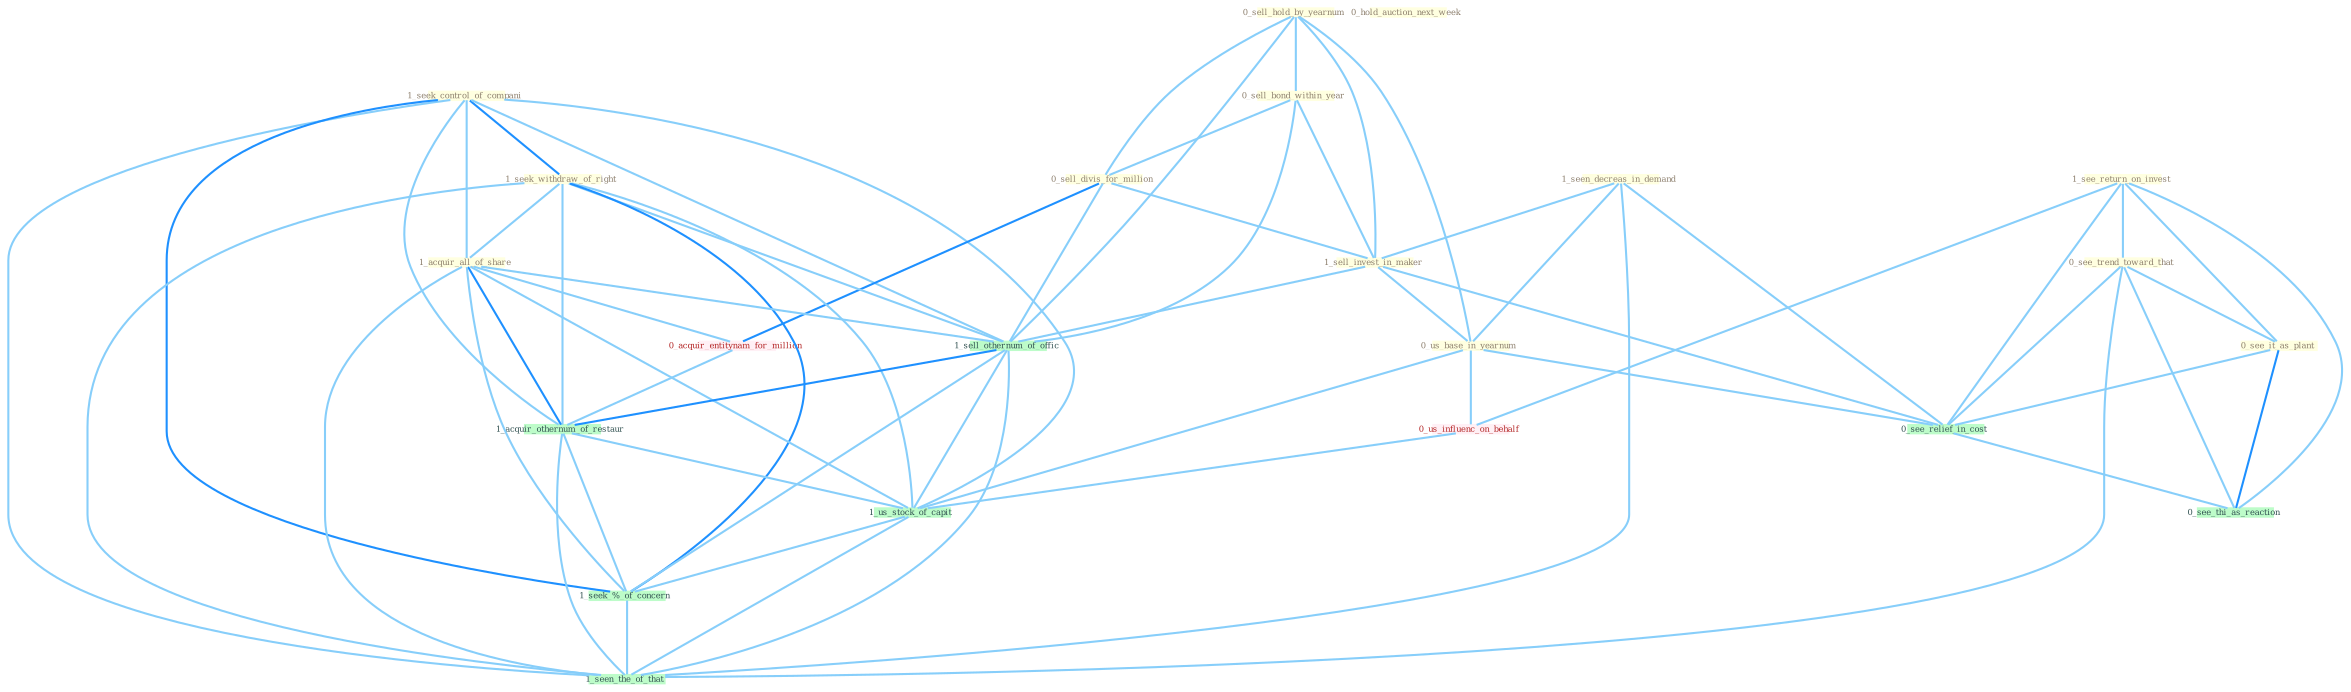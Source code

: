 Graph G{ 
    node
    [shape=polygon,style=filled,width=.5,height=.06,color="#BDFCC9",fixedsize=true,fontsize=4,
    fontcolor="#2f4f4f"];
    {node
    [color="#ffffe0", fontcolor="#8b7d6b"] "1_seen_decreas_in_demand " "0_sell_hold_by_yearnum " "1_see_return_on_invest " "0_hold_auction_next_week " "1_seek_control_of_compani " "0_see_trend_toward_that " "0_sell_bond_within_year " "0_sell_divis_for_million " "1_seek_withdraw_of_right " "0_see_it_as_plant " "1_sell_invest_in_maker " "0_us_base_in_yearnum " "1_acquir_all_of_share "}
{node [color="#fff0f5", fontcolor="#b22222"] "0_acquir_entitynam_for_million " "0_us_influenc_on_behalf "}
edge [color="#B0E2FF"];

	"1_seen_decreas_in_demand " -- "1_sell_invest_in_maker " [w="1", color="#87cefa" ];
	"1_seen_decreas_in_demand " -- "0_us_base_in_yearnum " [w="1", color="#87cefa" ];
	"1_seen_decreas_in_demand " -- "0_see_relief_in_cost " [w="1", color="#87cefa" ];
	"1_seen_decreas_in_demand " -- "1_seen_the_of_that " [w="1", color="#87cefa" ];
	"0_sell_hold_by_yearnum " -- "0_sell_bond_within_year " [w="1", color="#87cefa" ];
	"0_sell_hold_by_yearnum " -- "0_sell_divis_for_million " [w="1", color="#87cefa" ];
	"0_sell_hold_by_yearnum " -- "1_sell_invest_in_maker " [w="1", color="#87cefa" ];
	"0_sell_hold_by_yearnum " -- "0_us_base_in_yearnum " [w="1", color="#87cefa" ];
	"0_sell_hold_by_yearnum " -- "1_sell_othernum_of_offic " [w="1", color="#87cefa" ];
	"1_see_return_on_invest " -- "0_see_trend_toward_that " [w="1", color="#87cefa" ];
	"1_see_return_on_invest " -- "0_see_it_as_plant " [w="1", color="#87cefa" ];
	"1_see_return_on_invest " -- "0_us_influenc_on_behalf " [w="1", color="#87cefa" ];
	"1_see_return_on_invest " -- "0_see_relief_in_cost " [w="1", color="#87cefa" ];
	"1_see_return_on_invest " -- "0_see_thi_as_reaction " [w="1", color="#87cefa" ];
	"1_seek_control_of_compani " -- "1_seek_withdraw_of_right " [w="2", color="#1e90ff" , len=0.8];
	"1_seek_control_of_compani " -- "1_acquir_all_of_share " [w="1", color="#87cefa" ];
	"1_seek_control_of_compani " -- "1_sell_othernum_of_offic " [w="1", color="#87cefa" ];
	"1_seek_control_of_compani " -- "1_acquir_othernum_of_restaur " [w="1", color="#87cefa" ];
	"1_seek_control_of_compani " -- "1_us_stock_of_capit " [w="1", color="#87cefa" ];
	"1_seek_control_of_compani " -- "1_seek_%_of_concern " [w="2", color="#1e90ff" , len=0.8];
	"1_seek_control_of_compani " -- "1_seen_the_of_that " [w="1", color="#87cefa" ];
	"0_see_trend_toward_that " -- "0_see_it_as_plant " [w="1", color="#87cefa" ];
	"0_see_trend_toward_that " -- "0_see_relief_in_cost " [w="1", color="#87cefa" ];
	"0_see_trend_toward_that " -- "0_see_thi_as_reaction " [w="1", color="#87cefa" ];
	"0_see_trend_toward_that " -- "1_seen_the_of_that " [w="1", color="#87cefa" ];
	"0_sell_bond_within_year " -- "0_sell_divis_for_million " [w="1", color="#87cefa" ];
	"0_sell_bond_within_year " -- "1_sell_invest_in_maker " [w="1", color="#87cefa" ];
	"0_sell_bond_within_year " -- "1_sell_othernum_of_offic " [w="1", color="#87cefa" ];
	"0_sell_divis_for_million " -- "1_sell_invest_in_maker " [w="1", color="#87cefa" ];
	"0_sell_divis_for_million " -- "0_acquir_entitynam_for_million " [w="2", color="#1e90ff" , len=0.8];
	"0_sell_divis_for_million " -- "1_sell_othernum_of_offic " [w="1", color="#87cefa" ];
	"1_seek_withdraw_of_right " -- "1_acquir_all_of_share " [w="1", color="#87cefa" ];
	"1_seek_withdraw_of_right " -- "1_sell_othernum_of_offic " [w="1", color="#87cefa" ];
	"1_seek_withdraw_of_right " -- "1_acquir_othernum_of_restaur " [w="1", color="#87cefa" ];
	"1_seek_withdraw_of_right " -- "1_us_stock_of_capit " [w="1", color="#87cefa" ];
	"1_seek_withdraw_of_right " -- "1_seek_%_of_concern " [w="2", color="#1e90ff" , len=0.8];
	"1_seek_withdraw_of_right " -- "1_seen_the_of_that " [w="1", color="#87cefa" ];
	"0_see_it_as_plant " -- "0_see_relief_in_cost " [w="1", color="#87cefa" ];
	"0_see_it_as_plant " -- "0_see_thi_as_reaction " [w="2", color="#1e90ff" , len=0.8];
	"1_sell_invest_in_maker " -- "0_us_base_in_yearnum " [w="1", color="#87cefa" ];
	"1_sell_invest_in_maker " -- "1_sell_othernum_of_offic " [w="1", color="#87cefa" ];
	"1_sell_invest_in_maker " -- "0_see_relief_in_cost " [w="1", color="#87cefa" ];
	"0_us_base_in_yearnum " -- "0_us_influenc_on_behalf " [w="1", color="#87cefa" ];
	"0_us_base_in_yearnum " -- "0_see_relief_in_cost " [w="1", color="#87cefa" ];
	"0_us_base_in_yearnum " -- "1_us_stock_of_capit " [w="1", color="#87cefa" ];
	"1_acquir_all_of_share " -- "0_acquir_entitynam_for_million " [w="1", color="#87cefa" ];
	"1_acquir_all_of_share " -- "1_sell_othernum_of_offic " [w="1", color="#87cefa" ];
	"1_acquir_all_of_share " -- "1_acquir_othernum_of_restaur " [w="2", color="#1e90ff" , len=0.8];
	"1_acquir_all_of_share " -- "1_us_stock_of_capit " [w="1", color="#87cefa" ];
	"1_acquir_all_of_share " -- "1_seek_%_of_concern " [w="1", color="#87cefa" ];
	"1_acquir_all_of_share " -- "1_seen_the_of_that " [w="1", color="#87cefa" ];
	"0_acquir_entitynam_for_million " -- "1_acquir_othernum_of_restaur " [w="1", color="#87cefa" ];
	"1_sell_othernum_of_offic " -- "1_acquir_othernum_of_restaur " [w="2", color="#1e90ff" , len=0.8];
	"1_sell_othernum_of_offic " -- "1_us_stock_of_capit " [w="1", color="#87cefa" ];
	"1_sell_othernum_of_offic " -- "1_seek_%_of_concern " [w="1", color="#87cefa" ];
	"1_sell_othernum_of_offic " -- "1_seen_the_of_that " [w="1", color="#87cefa" ];
	"0_us_influenc_on_behalf " -- "1_us_stock_of_capit " [w="1", color="#87cefa" ];
	"0_see_relief_in_cost " -- "0_see_thi_as_reaction " [w="1", color="#87cefa" ];
	"1_acquir_othernum_of_restaur " -- "1_us_stock_of_capit " [w="1", color="#87cefa" ];
	"1_acquir_othernum_of_restaur " -- "1_seek_%_of_concern " [w="1", color="#87cefa" ];
	"1_acquir_othernum_of_restaur " -- "1_seen_the_of_that " [w="1", color="#87cefa" ];
	"1_us_stock_of_capit " -- "1_seek_%_of_concern " [w="1", color="#87cefa" ];
	"1_us_stock_of_capit " -- "1_seen_the_of_that " [w="1", color="#87cefa" ];
	"1_seek_%_of_concern " -- "1_seen_the_of_that " [w="1", color="#87cefa" ];
}